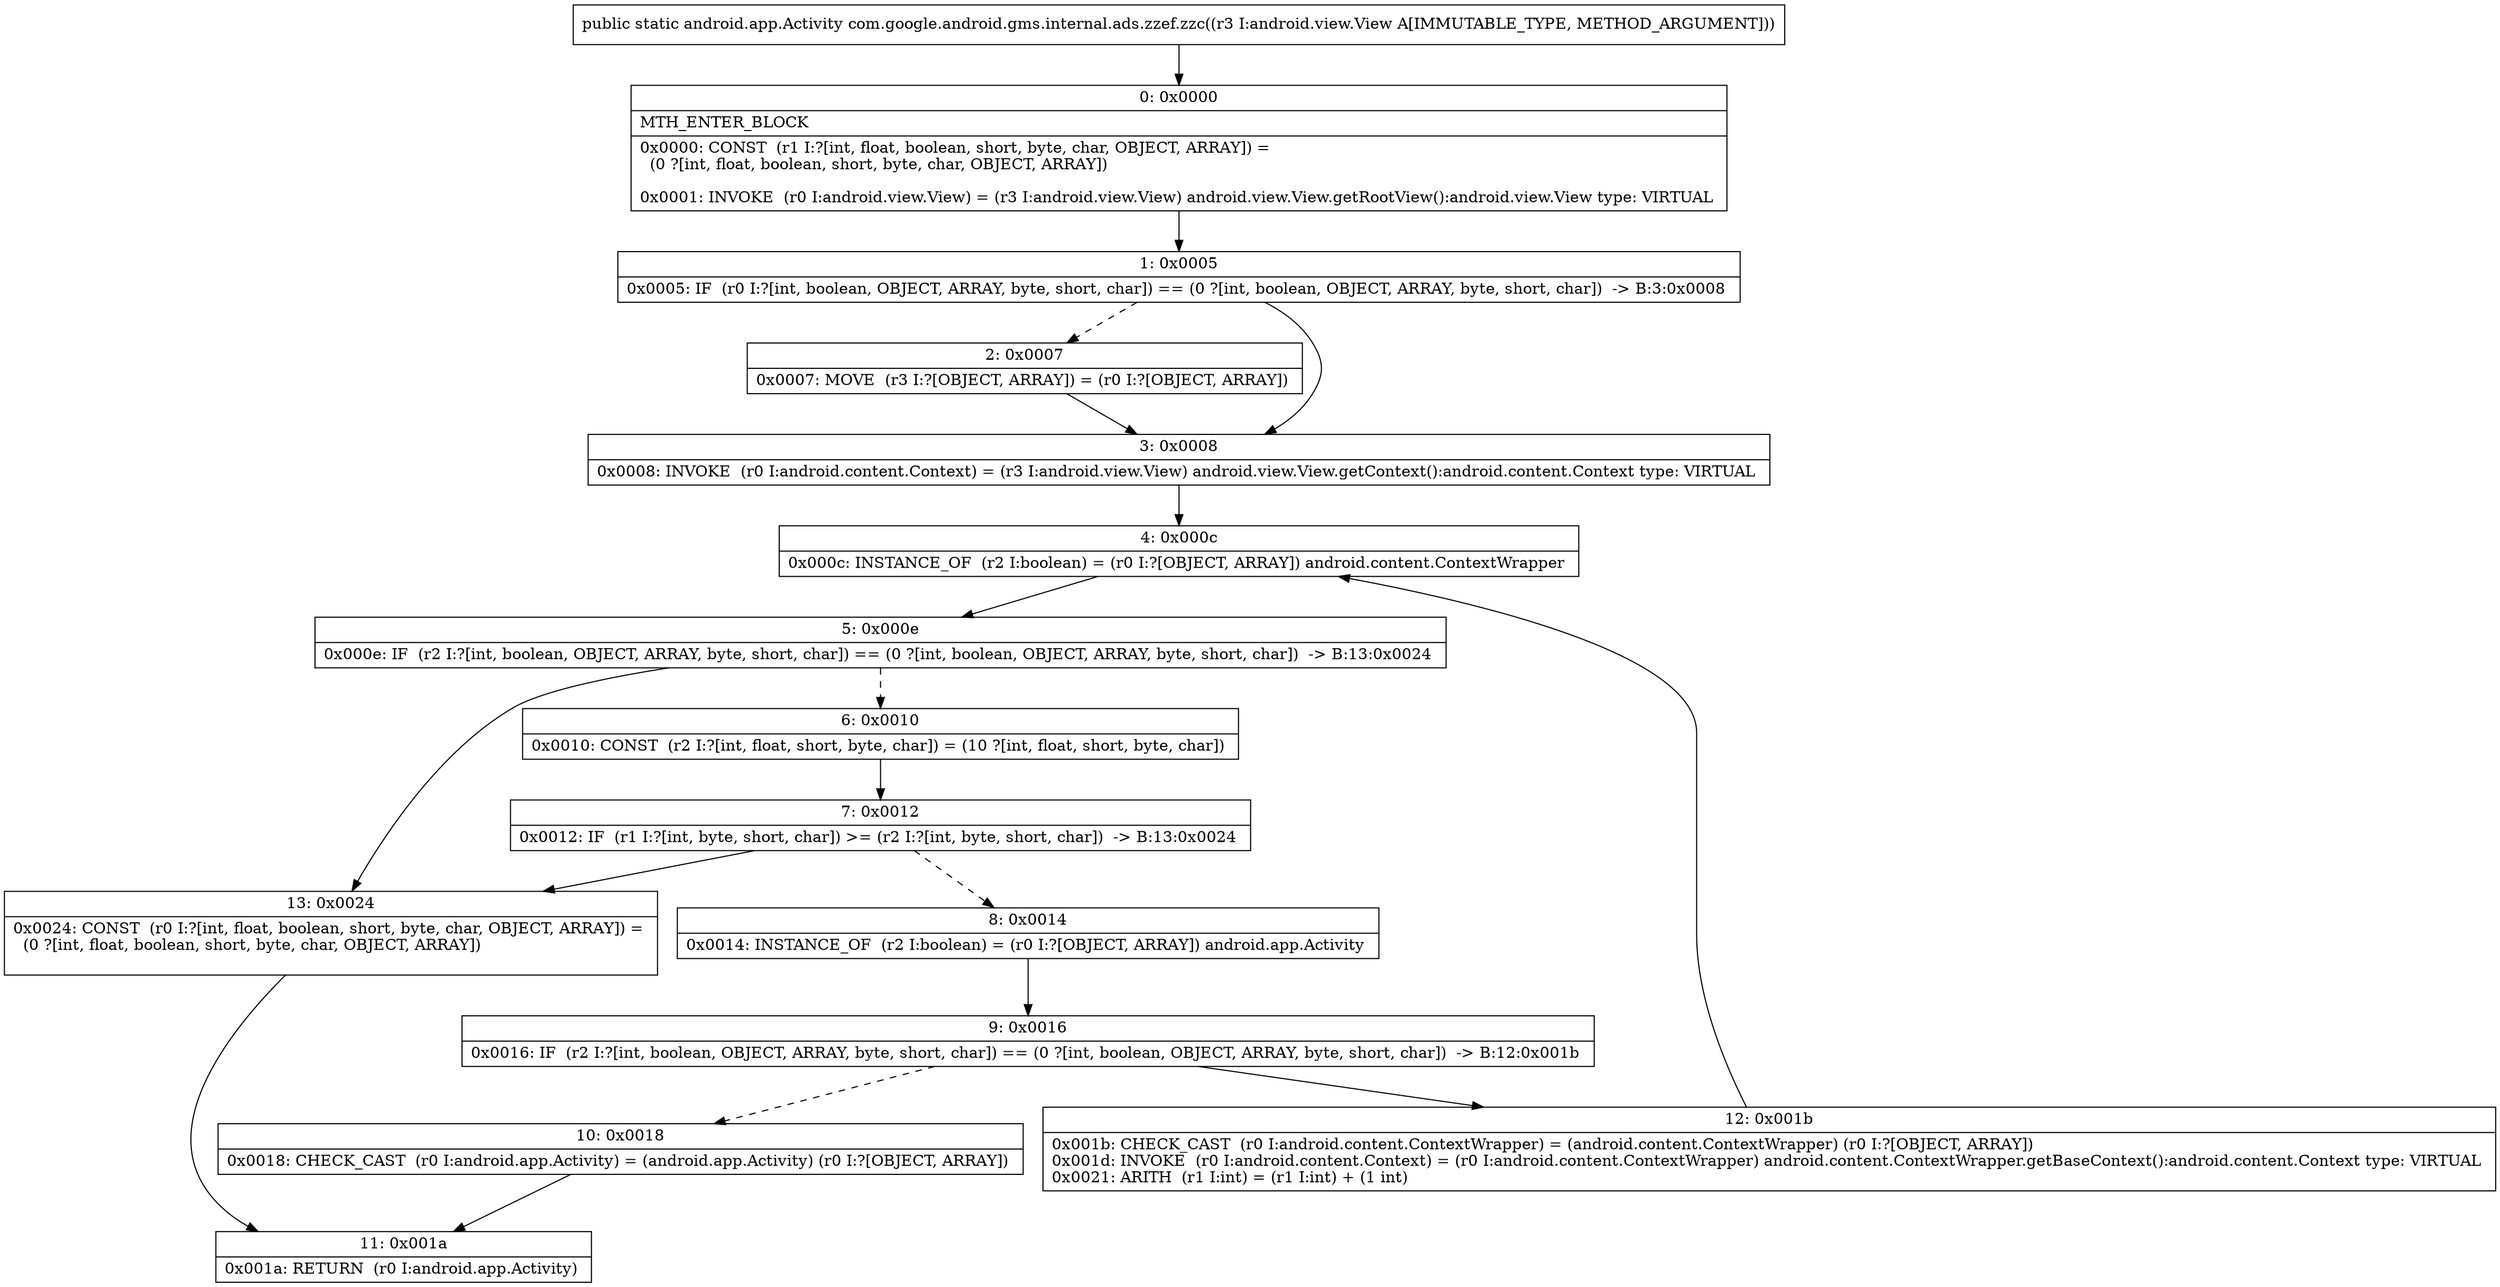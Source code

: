 digraph "CFG forcom.google.android.gms.internal.ads.zzef.zzc(Landroid\/view\/View;)Landroid\/app\/Activity;" {
Node_0 [shape=record,label="{0\:\ 0x0000|MTH_ENTER_BLOCK\l|0x0000: CONST  (r1 I:?[int, float, boolean, short, byte, char, OBJECT, ARRAY]) = \l  (0 ?[int, float, boolean, short, byte, char, OBJECT, ARRAY])\l \l0x0001: INVOKE  (r0 I:android.view.View) = (r3 I:android.view.View) android.view.View.getRootView():android.view.View type: VIRTUAL \l}"];
Node_1 [shape=record,label="{1\:\ 0x0005|0x0005: IF  (r0 I:?[int, boolean, OBJECT, ARRAY, byte, short, char]) == (0 ?[int, boolean, OBJECT, ARRAY, byte, short, char])  \-\> B:3:0x0008 \l}"];
Node_2 [shape=record,label="{2\:\ 0x0007|0x0007: MOVE  (r3 I:?[OBJECT, ARRAY]) = (r0 I:?[OBJECT, ARRAY]) \l}"];
Node_3 [shape=record,label="{3\:\ 0x0008|0x0008: INVOKE  (r0 I:android.content.Context) = (r3 I:android.view.View) android.view.View.getContext():android.content.Context type: VIRTUAL \l}"];
Node_4 [shape=record,label="{4\:\ 0x000c|0x000c: INSTANCE_OF  (r2 I:boolean) = (r0 I:?[OBJECT, ARRAY]) android.content.ContextWrapper \l}"];
Node_5 [shape=record,label="{5\:\ 0x000e|0x000e: IF  (r2 I:?[int, boolean, OBJECT, ARRAY, byte, short, char]) == (0 ?[int, boolean, OBJECT, ARRAY, byte, short, char])  \-\> B:13:0x0024 \l}"];
Node_6 [shape=record,label="{6\:\ 0x0010|0x0010: CONST  (r2 I:?[int, float, short, byte, char]) = (10 ?[int, float, short, byte, char]) \l}"];
Node_7 [shape=record,label="{7\:\ 0x0012|0x0012: IF  (r1 I:?[int, byte, short, char]) \>= (r2 I:?[int, byte, short, char])  \-\> B:13:0x0024 \l}"];
Node_8 [shape=record,label="{8\:\ 0x0014|0x0014: INSTANCE_OF  (r2 I:boolean) = (r0 I:?[OBJECT, ARRAY]) android.app.Activity \l}"];
Node_9 [shape=record,label="{9\:\ 0x0016|0x0016: IF  (r2 I:?[int, boolean, OBJECT, ARRAY, byte, short, char]) == (0 ?[int, boolean, OBJECT, ARRAY, byte, short, char])  \-\> B:12:0x001b \l}"];
Node_10 [shape=record,label="{10\:\ 0x0018|0x0018: CHECK_CAST  (r0 I:android.app.Activity) = (android.app.Activity) (r0 I:?[OBJECT, ARRAY]) \l}"];
Node_11 [shape=record,label="{11\:\ 0x001a|0x001a: RETURN  (r0 I:android.app.Activity) \l}"];
Node_12 [shape=record,label="{12\:\ 0x001b|0x001b: CHECK_CAST  (r0 I:android.content.ContextWrapper) = (android.content.ContextWrapper) (r0 I:?[OBJECT, ARRAY]) \l0x001d: INVOKE  (r0 I:android.content.Context) = (r0 I:android.content.ContextWrapper) android.content.ContextWrapper.getBaseContext():android.content.Context type: VIRTUAL \l0x0021: ARITH  (r1 I:int) = (r1 I:int) + (1 int) \l}"];
Node_13 [shape=record,label="{13\:\ 0x0024|0x0024: CONST  (r0 I:?[int, float, boolean, short, byte, char, OBJECT, ARRAY]) = \l  (0 ?[int, float, boolean, short, byte, char, OBJECT, ARRAY])\l \l}"];
MethodNode[shape=record,label="{public static android.app.Activity com.google.android.gms.internal.ads.zzef.zzc((r3 I:android.view.View A[IMMUTABLE_TYPE, METHOD_ARGUMENT])) }"];
MethodNode -> Node_0;
Node_0 -> Node_1;
Node_1 -> Node_2[style=dashed];
Node_1 -> Node_3;
Node_2 -> Node_3;
Node_3 -> Node_4;
Node_4 -> Node_5;
Node_5 -> Node_6[style=dashed];
Node_5 -> Node_13;
Node_6 -> Node_7;
Node_7 -> Node_8[style=dashed];
Node_7 -> Node_13;
Node_8 -> Node_9;
Node_9 -> Node_10[style=dashed];
Node_9 -> Node_12;
Node_10 -> Node_11;
Node_12 -> Node_4;
Node_13 -> Node_11;
}

